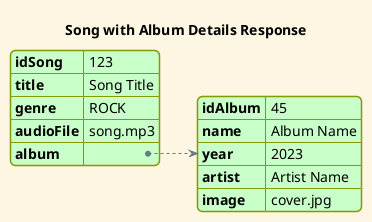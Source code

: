 @startjson
title Song with Album Details Response
!theme sunlust

{
  "idSong": 123,
  "title": "Song Title",
  "genre": "ROCK",
  "audioFile": "song.mp3",
  "album": {
    "idAlbum": 45,
    "name": "Album Name",
    "year": 2023,
    "artist": "Artist Name",
    "image": "cover.jpg"
  }
}
@endjson
